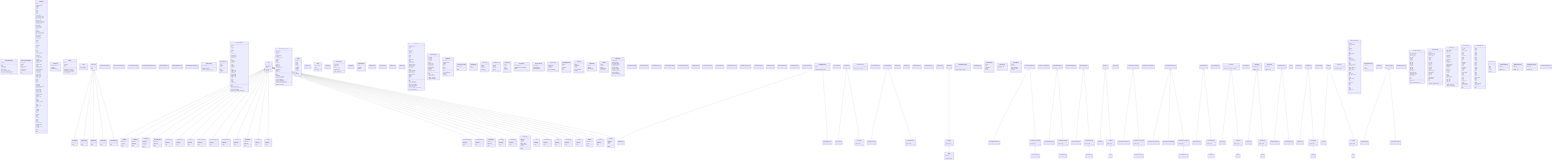 classDiagram
    class ConnectionManager
    ConnectionManager : +user_id
    ConnectionManager : -__init__()
    ConnectionManager : +disconnect()
    ConnectionManager : +join_room()
    ConnectionManager : +leave_room()
    ConnectionManager : +get_connection_count()
    ConnectionManager : +get_room_connection_count()
    ConnectionManager : +get_user_connection_count()
    class RedisConnectionManager
    RedisConnectionManager : +redis_pool
    RedisConnectionManager : +pubsub
    RedisConnectionManager : +data
    RedisConnectionManager : +redis_message
    RedisConnectionManager : +redis_pool
    RedisConnectionManager : +redis_message
    RedisConnectionManager : +redis_pool
    RedisConnectionManager : -__init__()
    class ChatService
    ChatService : +room
    ChatService : +creator_member
    ChatService : +member
    ChatService : +query
    ChatService : +result
    ChatService : +query
    ChatService : +result
    ChatService : +query
    ChatService : +result
    ChatService : +user_rooms
    ChatService : +last_message_query
    ChatService : +last_message_result
    ChatService : +last_message
    ChatService : +unread_count
    ChatService : +member_count_query
    ChatService : +member_count_result
    ChatService : +member_count
    ChatService : +room_data
    ChatService : +sender_query
    ChatService : +sender_result
    ChatService : +sender
    ChatService : +room
    ChatService : +members
    ChatService : +last_message_query
    ChatService : +last_message_result
    ChatService : +last_message
    ChatService : +room_data
    ChatService : +sender_query
    ChatService : +sender_result
    ChatService : +sender
    ChatService : +query
    ChatService : +result
    ChatService : +member
    ChatService : +message
    ChatService : +query
    ChatService : +result
    ChatService : +message
    ChatService : +query
    ChatService : +result
    ChatService : +message_query
    ChatService : +message_result
    ChatService : +message
    ChatService : +member_query
    ChatService : +member_result
    ChatService : +member
    ChatService : +message_query
    ChatService : +message_result
    ChatService : +message
    ChatService : +member_query
    ChatService : +result
    ChatService : +member_query
    ChatService : +member_result
    ChatService : +member_last_read
    ChatService : +count_query
    ChatService : +count_query
    ChatService : +count_query
    ChatService : +count_result
    ChatService : +before_query
    ChatService : +before_result
    ChatService : +before_time
    ChatService : +query
    ChatService : +query
    ChatService : +query
    ChatService : +result
    ChatService : +messages
    ChatService : +messages
    ChatService : +formatted_messages
    ChatService : +sender_name
    ChatService : +sender_query
    ChatService : +sender_result
    ChatService : +sender_name
    ChatService : +reactions_query
    ChatService : +reactions_result
    ChatService : +reactions
    ChatService : +reaction_data
    ChatService : +query
    ChatService : +result
    ChatService : +existing
    ChatService : +message_reaction
    ChatService : +query
    ChatService : +result
    ChatService : +reaction_obj
    ChatService : +query
    ChatService : +result
    ChatService : +existing
    ChatService : +member
    ChatService : +query
    ChatService : +result
    ChatService : +member
    ChatService : +query
    ChatService : +result
    ChatService : +member
    ChatService : +query
    ChatService : +result
    ChatService : +rooms
    ChatService : +member_query
    ChatService : +member_result
    ChatService : +member
    ChatService : +existing_room_id
    ChatService : +members
    ChatService : +room
    ChatService : -__init__()
    class Environment
    Environment : +DEVELOPMENT
    Environment : +STAGING
    Environment : +PRODUCTION
    class Settings
    Settings : +user
    Settings : +password
    Settings : +server
    Settings : +db
    Settings : +assemble_cors_origins()
    Settings : +assemble_db_connection()
    Settings : +create_media_directories()
    Settings : +media_base_url()
    class Config
    Config : +from_attributes
    class Base
    Base : -__tablename__()
    Base : +dict()
    Base : +filter_by_id()
    Base : +update()
    class ProcessFitmentRequest
    class FitmentValidationResponse
    class ProcessFitmentResponse
    class UploadModelMappingsResponse
    class ModelMappingRequest
    class ModelMappingResponse
    class ModelMappingsListResponse
    class FitmentSettings
    FitmentSettings : +model_config
    FitmentSettings : +validate_file_path()
    FitmentSettings : +validate_optional_file_path()
    class AccessDBClient
    AccessDBClient : +cursor
    AccessDBClient : +columns
    AccessDBClient : +rows
    AccessDBClient : -__init__()
    AccessDBClient : +connect()
    AccessDBClient : +query()
    class FitmentDBService
    FitmentDBService : +session
    FitmentDBService : +sql
    FitmentDBService : +params
    FitmentDBService : +rows
    FitmentDBService : +vehicles
    FitmentDBService : +sql
    FitmentDBService : +rows
    FitmentDBService : +positions_sql
    FitmentDBService : +position_rows
    FitmentDBService : +valid_positions
    FitmentDBService : +terminology
    FitmentDBService : +sql
    FitmentDBService : +params
    FitmentDBService : +placeholders
    FitmentDBService : +params
    FitmentDBService : +rows
    FitmentDBService : +positions
    FitmentDBService : +mappings
    FitmentDBService : +query
    FitmentDBService : +result
    FitmentDBService : +mappings_db
    FitmentDBService : +mapping_obj
    FitmentDBService : +valid_fields
    FitmentDBService : +update_fields
    FitmentDBService : +mapping_obj
    FitmentDBService : +mapping_obj
    FitmentDBService : +count
    FitmentDBService : +query
    FitmentDBService : +result
    FitmentDBService : +existing
    FitmentDBService : +mapping_obj
    FitmentDBService : -__init__()
    FitmentDBService : +get_vcdb_vehicles()
    FitmentDBService : +get_pcdb_part_terminology()
    FitmentDBService : +get_pcdb_positions()
    FitmentDBService : +load_model_mappings_from_json()
    class FitmentError
    FitmentError : -__init__()
    class ParsingError
    ParsingError : -__init__()
    class ValidationError
    ValidationError : -__init__()
    class MappingError
    MappingError : -__init__()
    class DatabaseError
    DatabaseError : -__init__()
    class ConfigurationError
    ConfigurationError : -__init__()
    class FitmentMappingEngine
    FitmentMappingEngine : +terminology
    FitmentMappingEngine : +part_app
    FitmentMappingEngine : +fitments
    FitmentMappingEngine : +pcdb_positions
    FitmentMappingEngine : +validator
    FitmentMappingEngine : +validation_results
    FitmentMappingEngine : +vehicles
    FitmentMappingEngine : +result
    FitmentMappingEngine : +results
    FitmentMappingEngine : +serialized
    FitmentMappingEngine : +status_str
    FitmentMappingEngine : +fitment_dict
    FitmentMappingEngine : +fitment_dict
    FitmentMappingEngine : +serialized_result
    FitmentMappingEngine : +valid_results
    FitmentMappingEngine : +fitments
    FitmentMappingEngine : +fitment_dict
    FitmentMappingEngine : -__init__()
    FitmentMappingEngine : +configure()
    FitmentMappingEngine : +get_part_terminology()
    FitmentMappingEngine : +get_pcdb_positions()
    FitmentMappingEngine : +get_vcdb_vehicles()
    FitmentMappingEngine : +process_application()
    FitmentMappingEngine : +batch_process_applications()
    FitmentMappingEngine : +serialize_validation_results()
    FitmentMappingEngine : +configure_from_file()
    class Position
    Position : +FRONT
    Position : +REAR
    Position : +LEFT
    Position : +RIGHT
    Position : +UPPER
    Position : +LOWER
    Position : +INNER
    Position : +OUTER
    Position : +CENTER
    Position : +NA
    Position : +VARIES
    class PositionGroup
    class Vehicle
    Vehicle : +model_config
    Vehicle : +name
    Vehicle : +full_name()
    class PartFitment
    class PartApplication
    PartApplication : +year_pattern
    PartApplication : +year_match
    PartApplication : +rest
    PartApplication : +position_pattern
    PartApplication : +position_match
    PartApplication : +parse_application()
    class ModelMapping
    class MappingRule
    class ValidationStatus
    ValidationStatus : +VALID
    ValidationStatus : +WARNING
    ValidationStatus : +ERROR
    class ValidationResult
    class PartTerminology
    class PCDBPosition
    class VCDBVehicle
    class FitmentParser
    FitmentParser : +application_text
    FitmentParser : +pattern
    FitmentParser : +match
    FitmentParser : +start_year
    FitmentParser : +end_year
    FitmentParser : +patterns
    FitmentParser : +mappings
    FitmentParser : +result
    FitmentParser : +parts
    FitmentParser : +make
    FitmentParser : +vehicle_code
    FitmentParser : +model
    FitmentParser : +model_value
    FitmentParser : +position_values
    FitmentParser : +multiple_positions
    FitmentParser : +position_groups
    FitmentParser : +current_group
    FitmentParser : +new_group
    FitmentParser : +years
    FitmentParser : +model_mappings
    FitmentParser : +position_groups
    FitmentParser : +position_groups
    FitmentParser : +position_groups
    FitmentParser : +fitments
    FitmentParser : +vehicle
    FitmentParser : +fitment
    FitmentParser : -__init__()
    FitmentParser : +parse_application()
    FitmentParser : +extract_year_range()
    FitmentParser : +expand_year_range()
    FitmentParser : +find_model_mapping()
    FitmentParser : +extract_positions()
    FitmentParser : -_expand_position_combinations()
    FitmentParser : +process_application()
    class FitmentValidator
    FitmentValidator : +pos_value
    FitmentValidator : +pos_value
    FitmentValidator : +pos_value
    FitmentValidator : +pos_value
    FitmentValidator : +issues
    FitmentValidator : +vehicle_result
    FitmentValidator : +position_result
    FitmentValidator : +exact_matches
    FitmentValidator : +partial_matches
    FitmentValidator : +submodels
    FitmentValidator : +positions
    FitmentValidator : +valid_position_ids
    FitmentValidator : -__init__()
    FitmentValidator : -_index_position()
    FitmentValidator : +validate_fitment()
    FitmentValidator : -_validate_vehicle()
    FitmentValidator : -_validate_positions()
    class I18nManager
    I18nManager : +locale_dir
    I18nManager : +default_domain
    I18nManager : +domain
    I18nManager : +locale
    I18nManager : +locale
    I18nManager : +locale
    I18nManager : +locale
    I18nManager : -__init__()
    I18nManager : -_load_translations()
    I18nManager : +gettext()
    I18nManager : +ngettext()
    class TranslatorDependency
    TranslatorDependency : +final_locale
    TranslatorDependency : -__init__()
    class I18nMiddleware
    I18nMiddleware : +locale
    I18nMiddleware : +response
    class ChatRoomType
    ChatRoomType : +DIRECT
    ChatRoomType : +GROUP
    ChatRoomType : +COMPANY
    ChatRoomType : +SUPPORT
    class ChatRoom
    ChatRoom : -__tablename__
    ChatRoom : +company
    ChatRoom : -__repr__()
    class ChatMemberRole
    ChatMemberRole : +OWNER
    ChatMemberRole : +ADMIN
    ChatMemberRole : +MEMBER
    ChatMemberRole : +GUEST
    class ChatMember
    ChatMember : -__tablename__
    ChatMember : -__table_args__
    ChatMember : -__repr__()
    class MessageType
    MessageType : +TEXT
    MessageType : +IMAGE
    MessageType : +FILE
    MessageType : +SYSTEM
    MessageType : +ACTION
    class ChatMessage
    ChatMessage : -__tablename__
    ChatMessage : +content()
    ChatMessage : +content()
    ChatMessage : -__repr__()
    class MessageReaction
    MessageReaction : -__tablename__
    MessageReaction : -__table_args__
    MessageReaction : -__repr__()
    class RateLimitLog
    RateLimitLog : -__tablename__
    RateLimitLog : -__repr__()
    class ChemicalType
    ChemicalType : +CARCINOGEN
    ChemicalType : +REPRODUCTIVE_TOXICANT
    ChemicalType : +BOTH
    class ExposureScenario
    ExposureScenario : +CONSUMER
    ExposureScenario : +OCCUPATIONAL
    ExposureScenario : +ENVIRONMENTAL
    class ApprovalStatus
    ApprovalStatus : +APPROVED
    ApprovalStatus : +PENDING
    ApprovalStatus : +REVOKED
    ApprovalStatus : +NOT_REQUIRED
    class TransportRestriction
    TransportRestriction : +NONE
    TransportRestriction : +AIR
    TransportRestriction : +GROUND
    TransportRestriction : +SEA
    TransportRestriction : +ALL
    class Prop65Chemical
    Prop65Chemical : -__tablename__
    Prop65Chemical : -__repr__()
    class Warning
    Warning : -__tablename__
    Warning : -__repr__()
    class ProductChemical
    ProductChemical : -__tablename__
    ProductChemical : -__repr__()
    class ProductDOTApproval
    ProductDOTApproval : -__tablename__
    ProductDOTApproval : -__repr__()
    class HazardousMaterial
    HazardousMaterial : -__tablename__
    HazardousMaterial : -__repr__()
    class Currency
    Currency : -__tablename__
    Currency : -__repr__()
    class ExchangeRate
    ExchangeRate : -__tablename__
    ExchangeRate : -__table_args__
    ExchangeRate : -__repr__()
    class Country
    Country : -__tablename__
    Country : -__repr__()
    class Address
    Address : -__tablename__
    Address : -__repr__()
    class MediaType
    MediaType : +IMAGE
    MediaType : +DOCUMENT
    MediaType : +VIDEO
    MediaType : +MSDS
    MediaType : +DOT_APPROVAL
    MediaType : +OTHER
    class MediaVisibility
    MediaVisibility : +PUBLIC
    MediaVisibility : +PRIVATE
    MediaVisibility : +RESTRICTED
    class Media
    Media : +api_base
    Media : +model_post_init()
    class Product
    class ProductDescription
    class ProductMarketing
    class ProductActivity
    class ProductSupersession
    class Brand
    class ProductBrandHistory
    ProductBrandHistory : -__tablename__
    ProductBrandHistory : -__repr__()
    class AttributeDefinition
    AttributeDefinition : -__tablename__
    AttributeDefinition : -__repr__()
    class ProductAttribute
    ProductAttribute : -__tablename__
    ProductAttribute : -__table_args__
    ProductAttribute : -__repr__()
    class PriceType
    PriceType : -__tablename__
    PriceType : -__repr__()
    class ProductPricing
    ProductPricing : -__tablename__
    ProductPricing : -__repr__()
    class Manufacturer
    Manufacturer : -__tablename__
    Manufacturer : +company
    Manufacturer : +address
    Manufacturer : +billing_address
    Manufacturer : +shipping_address
    Manufacturer : +country
    Manufacturer : -__repr__()
    class ProductMeasurement
    class ProductStock
    class Fitment
    class Color
    Color : -__tablename__
    Color : -__repr__()
    class ConstructionType
    ConstructionType : -__tablename__
    ConstructionType : -__repr__()
    class Texture
    Texture : -__tablename__
    Texture : -__repr__()
    class PackagingType
    PackagingType : -__tablename__
    PackagingType : -__repr__()
    class Hardware
    Hardware : -__tablename__
    Hardware : -__repr__()
    class TariffCode
    TariffCode : -__tablename__
    TariffCode : +country
    TariffCode : -__repr__()
    class UnspscCode
    UnspscCode : -__tablename__
    UnspscCode : -__repr__()
    class Warehouse
    Warehouse : -__tablename__
    Warehouse : +address
    Warehouse : +stock
    Warehouse : -__repr__()
    class UserRole
    UserRole : +ADMIN
    UserRole : +MANAGER
    UserRole : +CLIENT
    UserRole : +DISTRIBUTOR
    UserRole : +READ_ONLY
    class User
    class Company
    class CommandType
    CommandType : +JOIN_ROOM
    CommandType : +LEAVE_ROOM
    CommandType : +SEND_MESSAGE
    CommandType : +READ_MESSAGES
    CommandType : +TYPING_START
    CommandType : +TYPING_STOP
    CommandType : +FETCH_HISTORY
    CommandType : +ADD_REACTION
    CommandType : +REMOVE_REACTION
    CommandType : +EDIT_MESSAGE
    CommandType : +DELETE_MESSAGE
    class WebSocketCommand
    class JoinRoomCommand
    class LeaveRoomCommand
    class SendMessageCommand
    class ReadMessagesCommand
    class TypingCommand
    class FetchHistoryCommand
    class ReactionCommand
    class EditMessageCommand
    class DeleteMessageCommand
    class WebSocketResponse
    class ChatRoomSchema
    class ChatMessageSchema
    class ChatMemberSchema
    class UserPresenceSchema
    class CurrencyBase
    class CurrencyCreate
    class CurrencyUpdate
    class CurrencyRead
    CurrencyRead : +model_config
    class ExchangeRateBase
    class ExchangeRateCreate
    class ExchangeRateRead
    ExchangeRateRead : +model_config
    class ConversionRequest
    ConversionRequest : +validate_currency_code()
    class ConversionResponse
    class MediaBase
    class MediaCreate
    class MediaUpdate
    class MediaInDB
    MediaInDB : +model_config
    class MediaListResponse
    class FileUploadResponse
    class FileUploadError
    class ModelMappingBase
    ModelMappingBase : +parts
    ModelMappingBase : +validate_mapping_format()
    class ModelMappingCreate
    class ModelMappingUpdate
    ModelMappingUpdate : +parts
    ModelMappingUpdate : +validate_mapping_format()
    class ModelMappingList
    class DescriptionType
    DescriptionType : +SHORT
    DescriptionType : +LONG
    DescriptionType : +KEYWORDS
    DescriptionType : +SLANG
    DescriptionType : +NOTES
    class MarketingType
    MarketingType : +BULLET_POINT
    MarketingType : +AD_COPY
    class ProductStatus
    ProductStatus : +ACTIVE
    ProductStatus : +INACTIVE
    ProductStatus : +DISCONTINUED
    ProductStatus : +OUT_OF_STOCK
    ProductStatus : +PENDING
    class ProductDescriptionBase
    class ProductDescriptionCreate
    class ProductDescriptionUpdate
    class ProductDescriptionInDB
    ProductDescriptionInDB : +model_config
    class ProductMarketingBase
    class ProductMarketingCreate
    class ProductMarketingUpdate
    class ProductMarketingInDB
    ProductMarketingInDB : +model_config
    class ProductActivityBase
    class ProductActivityCreate
    class ProductActivityInDB
    ProductActivityInDB : +model_config
    class BrandBase
    class BrandCreate
    class BrandUpdate
    class BrandInDB
    BrandInDB : +model_config
    class ProductSupersessionBase
    class ProductSupersessionCreate
    class ProductSupersessionUpdate
    class ProductSupersessionInDB
    ProductSupersessionInDB : +model_config
    class ProductMeasurementBase
    class ProductMeasurementCreate
    class ProductMeasurementUpdate
    class ProductMeasurementInDB
    ProductMeasurementInDB : +model_config
    class ProductStockBase
    class ProductStockCreate
    class ProductStockUpdate
    class ProductStockInDB
    ProductStockInDB : +model_config
    class ProductBase
    ProductBase : +generate_part_number_stripped()
    class ProductCreate
    class ProductUpdate
    class ProductInDB
    ProductInDB : +model_config
    class FitmentBase
    FitmentBase : +current_year
    FitmentBase : +validate_year()
    class FitmentCreate
    class FitmentUpdate
    FitmentUpdate : +current_year
    FitmentUpdate : +validate_year()
    class FitmentInDB
    FitmentInDB : +model_config
    class PaginatedResponse
    class ProductListResponse
    class FitmentListResponse
    class Token
    class TokenPayload
    class CompanyBase
    class CompanyCreate
    class CompanyUpdate
    class CompanyInDB
    CompanyInDB : +model_config
    class UserBase
    class UserCreate
    class UserUpdate
    UserUpdate : +password_strength()
    class UserInDB
    UserInDB : +model_config
    class ExchangeRateService
    ExchangeRateService : +API_URL
    ExchangeRateService : +DATA_SOURCE
    ExchangeRateService : +api_key
    ExchangeRateService : +url
    ExchangeRateService : +response
    ExchangeRateService : +data
    ExchangeRateService : +error_msg
    ExchangeRateService : +rates
    ExchangeRateService : +base_currency
    ExchangeRateService : +rates
    ExchangeRateService : +stmt
    ExchangeRateService : +result
    ExchangeRateService : +currencies
    ExchangeRateService : +base_currency_id
    ExchangeRateService : +base_currency_id
    ExchangeRateService : +now
    ExchangeRateService : +count
    ExchangeRateService : +target_currency_id
    ExchangeRateService : +exchange_rate
    ExchangeRateService : +target_currency_id
    ExchangeRateService : +inverse_rate
    ExchangeRateService : +update_frequency
    ExchangeRateService : +stmt
    ExchangeRateService : +result
    ExchangeRateService : +latest_rate
    ExchangeRateService : +time_since_update
    ExchangeRateService : +stmt
    ExchangeRateService : +result
    ExchangeRateService : +base_currency
    ExchangeRateService : +stmt
    ExchangeRateService : +result
    ExchangeRateService : +currencies
    ExchangeRateService : +stmt
    ExchangeRateService : +result
    ExchangeRateService : +rate
    ExchangeRateService : +stmt
    ExchangeRateService : +result
    ExchangeRateService : +inverse_rate
    ExchangeRateService : +rate
    class StorageBackendType
    StorageBackendType : +LOCAL
    StorageBackendType : +S3
    StorageBackendType : +AZURE
    class FileMetadata
    class MediaStorageError
    class FileNotFoundError
    class StorageConnectionError
    class MediaStorageBackend
    class LocalMediaStorage
    LocalMediaStorage : +file_content_type
    LocalMediaStorage : +file_content_type
    LocalMediaStorage : +allowed_types
    LocalMediaStorage : +file_path
    LocalMediaStorage : +content
    LocalMediaStorage : +content
    LocalMediaStorage : +content
    LocalMediaStorage : +file_path
    LocalMediaStorage : +file_path
    LocalMediaStorage : +full_path
    LocalMediaStorage : +file_path
    LocalMediaStorage : +full_path
    LocalMediaStorage : +file_path
    LocalMediaStorage : +original_path
    LocalMediaStorage : +filename
    LocalMediaStorage : +thumbnail_name
    LocalMediaStorage : +thumbnail_rel_path
    LocalMediaStorage : +thumbnail_path
    LocalMediaStorage : +background
    LocalMediaStorage : +img
    LocalMediaStorage : +img
    LocalMediaStorage : -__post_init__()
    LocalMediaStorage : -_generate_thumbnail_sync()
    class S3MediaStorage
    S3MediaStorage : +s3_key
    S3MediaStorage : +file_content_type
    S3MediaStorage : +file_content_type
    S3MediaStorage : +allowed_types
    S3MediaStorage : +content
    S3MediaStorage : +content
    S3MediaStorage : +content
    S3MediaStorage : +content
    S3MediaStorage : +extra_args
    S3MediaStorage : +file_path
    S3MediaStorage : +region_url
    S3MediaStorage : +file_path
    S3MediaStorage : +file_path
    S3MediaStorage : +file_path
    S3MediaStorage : +filename
    S3MediaStorage : +thumbnail_name
    S3MediaStorage : +thumbnail_key
    S3MediaStorage : +tmp_path
    S3MediaStorage : +response
    S3MediaStorage : +body
    S3MediaStorage : +thumbnail_data
    S3MediaStorage : +background
    S3MediaStorage : +img
    S3MediaStorage : +img
    S3MediaStorage : -_generate_thumbnail_sync()
    class MediaService
    MediaService : +safe_filename
    MediaService : +timestamp
    MediaService : +ext
    MediaService : +unique_filename
    MediaService : +destination
    MediaService : +date_path
    MediaService : +destination
    MediaService : +content_type
    MediaService : +file_url
    MediaService : +thumbnail_url
    MediaService : +rel_path
    MediaService : +thumbnail_path
    MediaService : +thumbnail_url
    MediaService : +media_url
    MediaService : +rel_path
    MediaService : +parsed_url
    MediaService : +rel_path
    MediaService : +rel_path
    MediaService : +rel_path
    MediaService : +result
    MediaService : +filename
    MediaService : +thumb_patterns
    MediaService : +safe_chars
    MediaService : +safe_name
    MediaService : +safe_name
    MediaService : +safe_ext
    MediaService : -_sanitize_filename()
    MediaService : -_guess_content_type()
    class SearchService
    SearchService : +es_client
    SearchService : +query
    SearchService : +search_pattern
    SearchService : +query
    SearchService : +query
    SearchService : +query
    SearchService : +from_index
    SearchService : +query
    SearchService : +result
    SearchService : +hits
    SearchService : +total
    SearchService : +product_ids
    SearchService : +products
    SearchService : +query
    SearchService : +result
    SearchService : +db_products
    SearchService : +products
    SearchService : +pages
    SearchService : +query
    SearchService : +search_pattern
    SearchService : +query
    SearchService : +query
    SearchService : +query
    SearchService : +query
    SearchService : +query
    SearchService : +query
    SearchService : +entity_types
    SearchService : +results
    SearchService : +product_results
    SearchService : +fitment_results
    SearchService : -__init__()
    class VehicleDataService
    VehicleDataService : +result
    VehicleDataService : +years
    VehicleDataService : +query
    VehicleDataService : +query
    VehicleDataService : +result
    VehicleDataService : +makes
    VehicleDataService : +query
    VehicleDataService : +query
    VehicleDataService : +query
    VehicleDataService : +result
    VehicleDataService : +models
    VehicleDataService : +query
    VehicleDataService : +query
    VehicleDataService : +query
    VehicleDataService : +query
    VehicleDataService : +result
    VehicleDataService : +engines
    VehicleDataService : +query
    VehicleDataService : +query
    VehicleDataService : +query
    VehicleDataService : +query
    VehicleDataService : +query
    VehicleDataService : +result
    VehicleDataService : +transmissions
    VehicleDataService : +query
    VehicleDataService : +query
    VehicleDataService : +query
    VehicleDataService : +result
    VehicleDataService : +make_mappings
    VehicleDataService : +make_lower
    VehicleDataService : -__init__()
    class RequestCache
    RequestCache : -__init__()
    RequestCache : +get()
    RequestCache : +set()
    RequestCache : +delete()
    RequestCache : +clear()
    class CreateRoomRequest
    CreateRoomRequest : +valid_types
    CreateRoomRequest : +validate_type()
    class AddMemberRequest
    AddMemberRequest : +valid_roles
    AddMemberRequest : +validate_role()
    class UpdateMemberRequest
    UpdateMemberRequest : +valid_roles
    UpdateMemberRequest : +validate_role()
    class CreateDirectChatRequest
    FitmentError <|-- ParsingError
    FitmentError <|-- ValidationError
    FitmentError <|-- MappingError
    FitmentError <|-- DatabaseError
    FitmentError <|-- ConfigurationError
    ModelMappingBase <|-- ModelMapping
    Base <|-- ChatRoom
    Base <|-- ChatMember
    Base <|-- ChatMessage
    Base <|-- MessageReaction
    Base <|-- RateLimitLog
    Base <|-- Prop65Chemical
    Base <|-- Warning
    Base <|-- ProductChemical
    Base <|-- ProductDOTApproval
    Base <|-- HazardousMaterial
    Base <|-- Currency
    Base <|-- ExchangeRate
    Base <|-- Country
    Base <|-- Address
    MediaInDB <|-- Media
    ProductInDB <|-- Product
    ProductDescriptionInDB <|-- ProductDescription
    ProductMarketingInDB <|-- ProductMarketing
    ProductActivityInDB <|-- ProductActivity
    ProductSupersessionInDB <|-- ProductSupersession
    BrandInDB <|-- Brand
    Base <|-- ProductBrandHistory
    Base <|-- AttributeDefinition
    Base <|-- ProductAttribute
    Base <|-- PriceType
    Base <|-- ProductPricing
    Base <|-- Manufacturer
    ProductMeasurementInDB <|-- ProductMeasurement
    ProductStockInDB <|-- ProductStock
    FitmentInDB <|-- Fitment
    Base <|-- Color
    Base <|-- ConstructionType
    Base <|-- Texture
    Base <|-- PackagingType
    Base <|-- Hardware
    Base <|-- TariffCode
    Base <|-- UnspscCode
    Base <|-- Warehouse
    UserInDB <|-- User
    CompanyInDB <|-- Company
    CurrencyBase <|-- CurrencyCreate
    CurrencyBase <|-- CurrencyRead
    ExchangeRateBase <|-- ExchangeRateCreate
    ExchangeRateBase <|-- ExchangeRateRead
    MediaBase <|-- MediaInDB
    ModelMappingBase <|-- ModelMappingCreate
    ProductDescriptionBase <|-- ProductDescriptionCreate
    ProductDescriptionBase <|-- ProductDescriptionInDB
    ProductMarketingBase <|-- ProductMarketingCreate
    ProductMarketingBase <|-- ProductMarketingInDB
    ProductActivityBase <|-- ProductActivityCreate
    ProductActivityBase <|-- ProductActivityInDB
    BrandBase <|-- BrandCreate
    BrandBase <|-- BrandInDB
    ProductSupersessionBase <|-- ProductSupersessionCreate
    ProductSupersessionBase <|-- ProductSupersessionInDB
    ProductMeasurementBase <|-- ProductMeasurementCreate
    ProductMeasurementBase <|-- ProductMeasurementUpdate
    ProductMeasurementBase <|-- ProductMeasurementInDB
    ProductStockBase <|-- ProductStockCreate
    ProductStockBase <|-- ProductStockInDB
    ProductBase <|-- ProductCreate
    ProductBase <|-- ProductInDB
    FitmentBase <|-- FitmentCreate
    FitmentBase <|-- FitmentInDB
    PaginatedResponse <|-- ProductListResponse
    PaginatedResponse <|-- FitmentListResponse
    CompanyBase <|-- CompanyCreate
    CompanyBase <|-- CompanyInDB
    UserBase <|-- UserCreate
    UserBase <|-- UserInDB
    MediaStorageError <|-- FileNotFoundError
    MediaStorageError <|-- StorageConnectionError